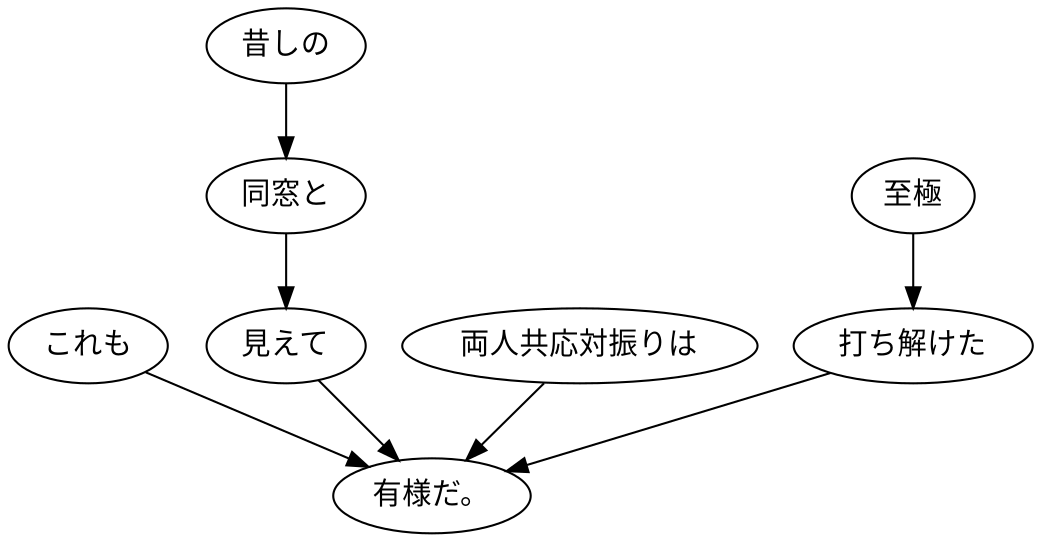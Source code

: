 digraph graph5449 {
	node0 [label="これも"];
	node1 [label="昔しの"];
	node2 [label="同窓と"];
	node3 [label="見えて"];
	node4 [label="両人共応対振りは"];
	node5 [label="至極"];
	node6 [label="打ち解けた"];
	node7 [label="有様だ。"];
	node0 -> node7;
	node1 -> node2;
	node2 -> node3;
	node3 -> node7;
	node4 -> node7;
	node5 -> node6;
	node6 -> node7;
}
